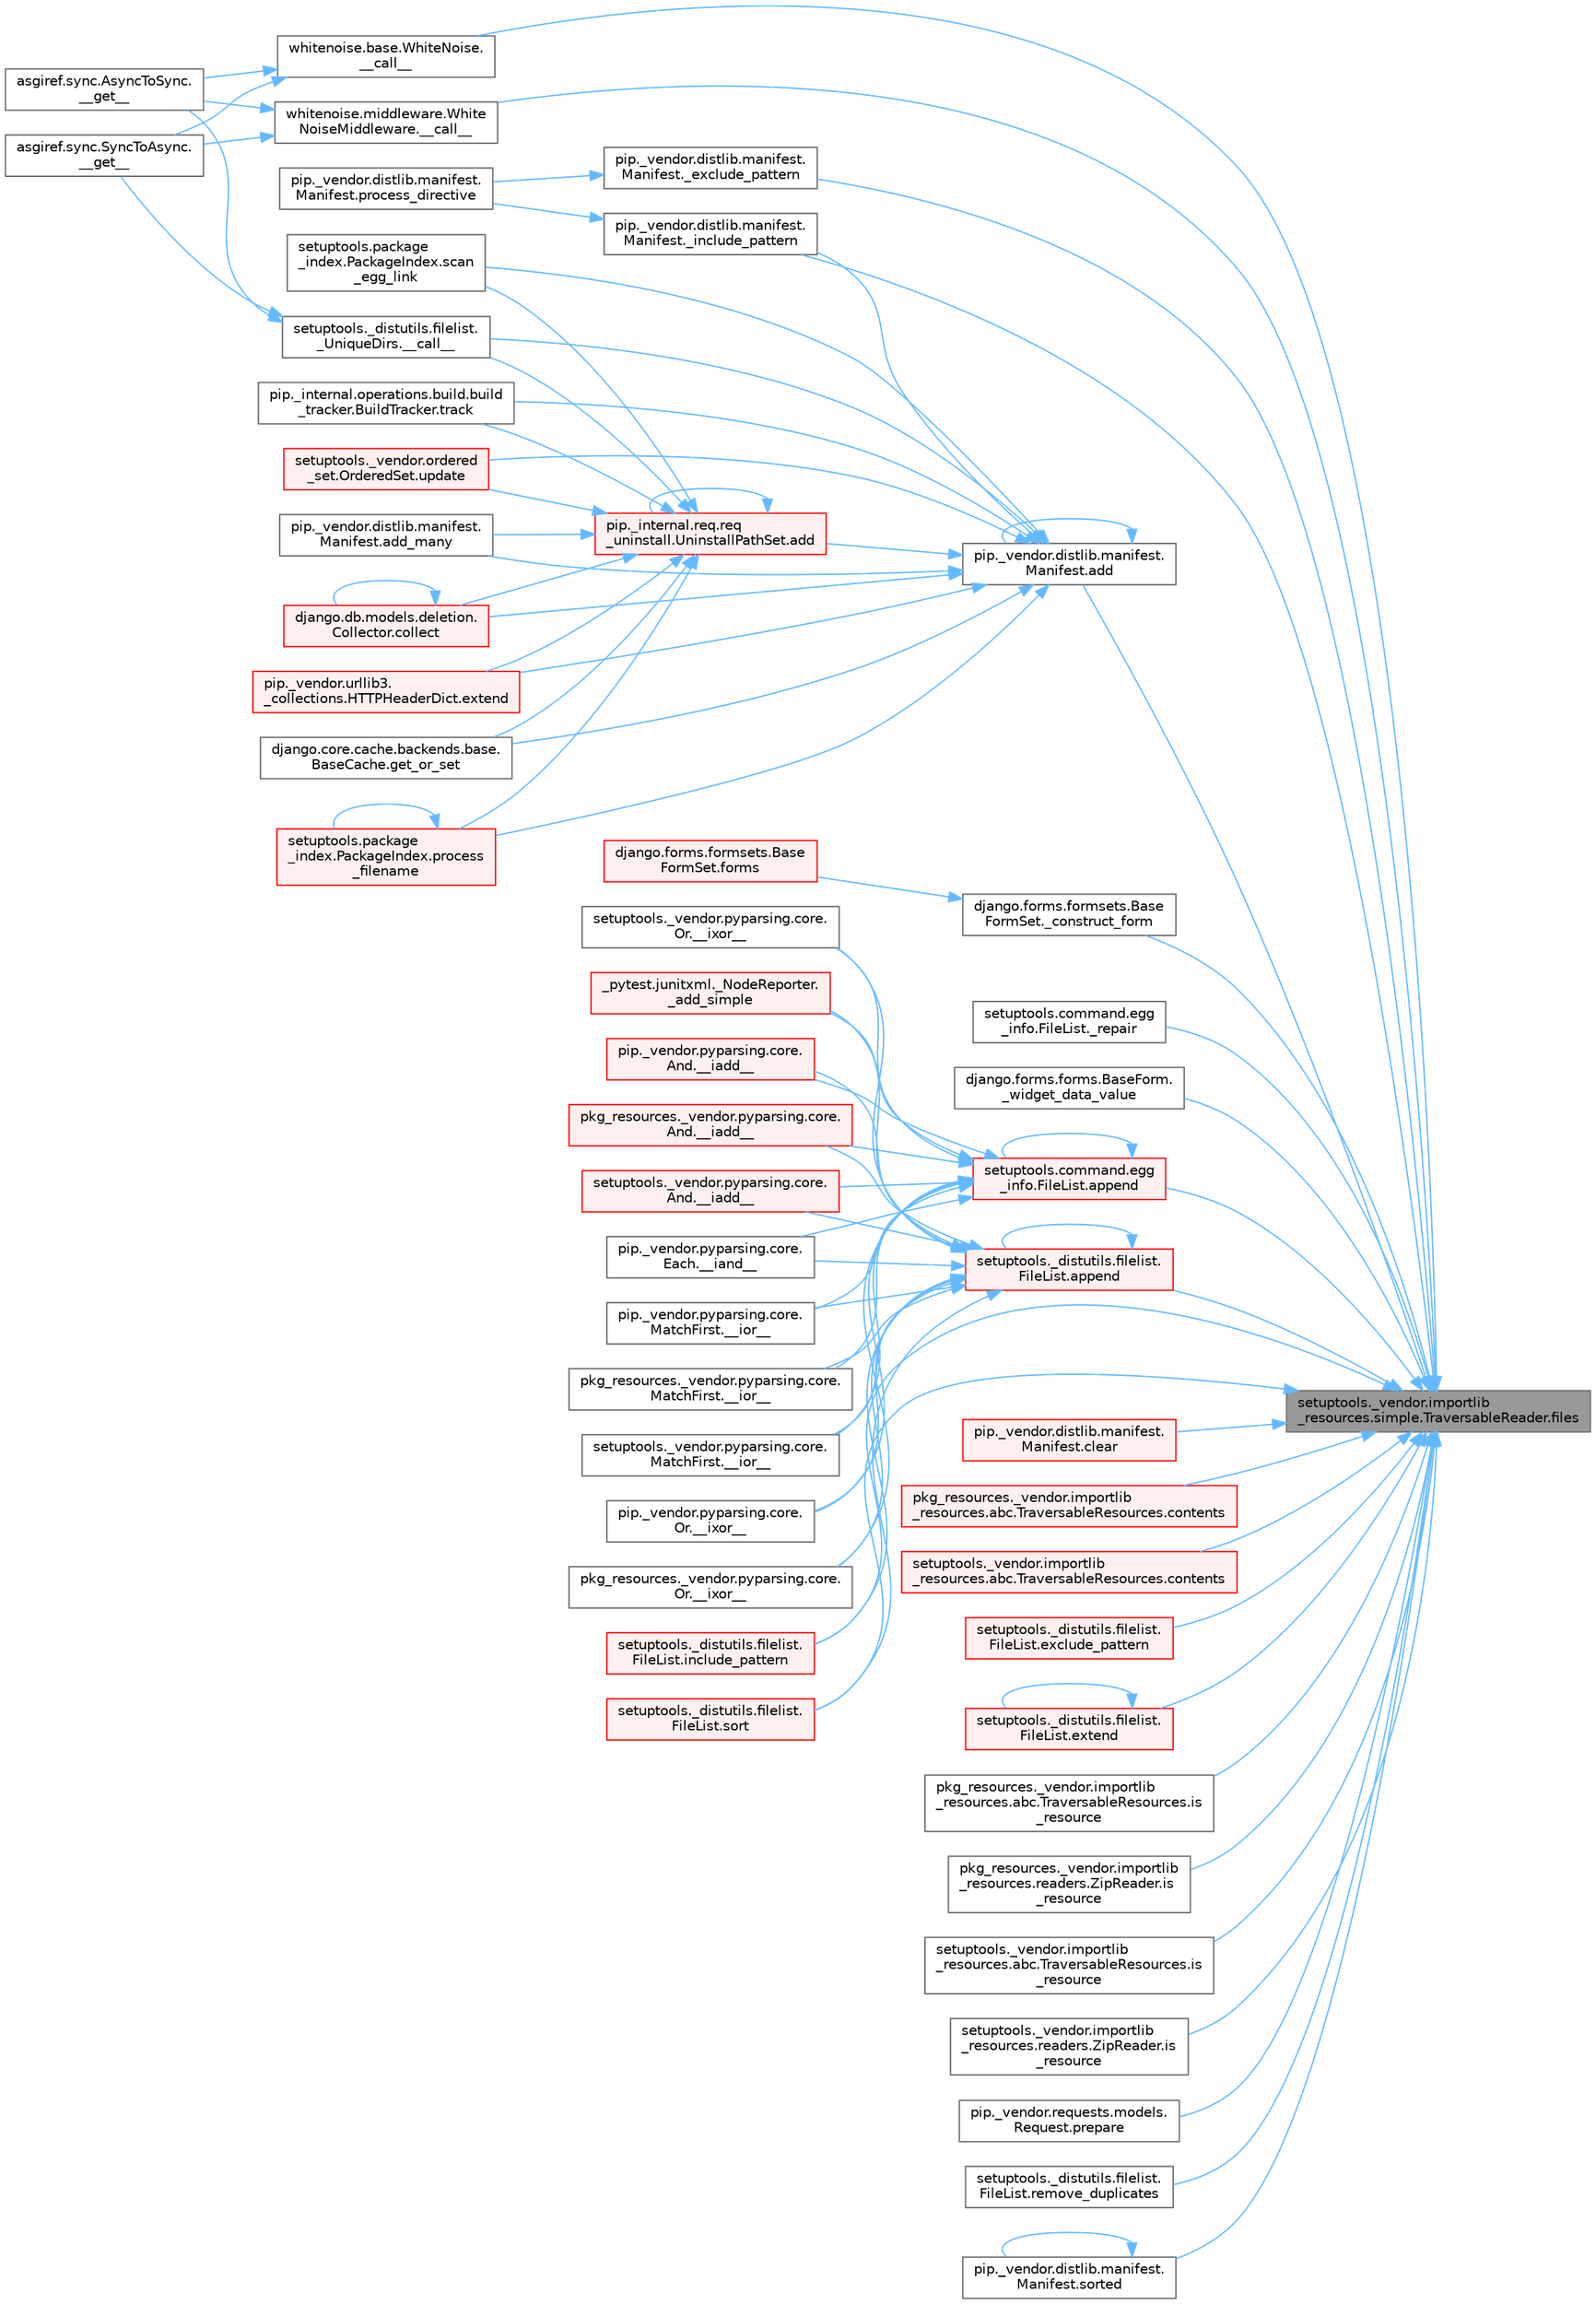 digraph "setuptools._vendor.importlib_resources.simple.TraversableReader.files"
{
 // LATEX_PDF_SIZE
  bgcolor="transparent";
  edge [fontname=Helvetica,fontsize=10,labelfontname=Helvetica,labelfontsize=10];
  node [fontname=Helvetica,fontsize=10,shape=box,height=0.2,width=0.4];
  rankdir="RL";
  Node1 [id="Node000001",label="setuptools._vendor.importlib\l_resources.simple.TraversableReader.files",height=0.2,width=0.4,color="gray40", fillcolor="grey60", style="filled", fontcolor="black",tooltip=" "];
  Node1 -> Node2 [id="edge1_Node000001_Node000002",dir="back",color="steelblue1",style="solid",tooltip=" "];
  Node2 [id="Node000002",label="whitenoise.base.WhiteNoise.\l__call__",height=0.2,width=0.4,color="grey40", fillcolor="white", style="filled",URL="$classwhitenoise_1_1base_1_1_white_noise.html#ab69ed09639e4ade9a92277a9b899da68",tooltip=" "];
  Node2 -> Node3 [id="edge2_Node000002_Node000003",dir="back",color="steelblue1",style="solid",tooltip=" "];
  Node3 [id="Node000003",label="asgiref.sync.AsyncToSync.\l__get__",height=0.2,width=0.4,color="grey40", fillcolor="white", style="filled",URL="$classasgiref_1_1sync_1_1_async_to_sync.html#a23e9ef7a73da98dad9e3f4e65846969b",tooltip=" "];
  Node2 -> Node4 [id="edge3_Node000002_Node000004",dir="back",color="steelblue1",style="solid",tooltip=" "];
  Node4 [id="Node000004",label="asgiref.sync.SyncToAsync.\l__get__",height=0.2,width=0.4,color="grey40", fillcolor="white", style="filled",URL="$classasgiref_1_1sync_1_1_sync_to_async.html#aebdfbe3f01079a529fd2f39810597381",tooltip=" "];
  Node1 -> Node5 [id="edge4_Node000001_Node000005",dir="back",color="steelblue1",style="solid",tooltip=" "];
  Node5 [id="Node000005",label="whitenoise.middleware.White\lNoiseMiddleware.__call__",height=0.2,width=0.4,color="grey40", fillcolor="white", style="filled",URL="$classwhitenoise_1_1middleware_1_1_white_noise_middleware.html#aa3f80045431a706769634ee0fc6ca9d1",tooltip=" "];
  Node5 -> Node3 [id="edge5_Node000005_Node000003",dir="back",color="steelblue1",style="solid",tooltip=" "];
  Node5 -> Node4 [id="edge6_Node000005_Node000004",dir="back",color="steelblue1",style="solid",tooltip=" "];
  Node1 -> Node6 [id="edge7_Node000001_Node000006",dir="back",color="steelblue1",style="solid",tooltip=" "];
  Node6 [id="Node000006",label="django.forms.formsets.Base\lFormSet._construct_form",height=0.2,width=0.4,color="grey40", fillcolor="white", style="filled",URL="$classdjango_1_1forms_1_1formsets_1_1_base_form_set.html#a4a92b0779a5f5964325e73f9c8521fe8",tooltip=" "];
  Node6 -> Node7 [id="edge8_Node000006_Node000007",dir="back",color="steelblue1",style="solid",tooltip=" "];
  Node7 [id="Node000007",label="django.forms.formsets.Base\lFormSet.forms",height=0.2,width=0.4,color="red", fillcolor="#FFF0F0", style="filled",URL="$classdjango_1_1forms_1_1formsets_1_1_base_form_set.html#a398234150267aa3c6dceaa20a7a507f1",tooltip=" "];
  Node1 -> Node707 [id="edge9_Node000001_Node000707",dir="back",color="steelblue1",style="solid",tooltip=" "];
  Node707 [id="Node000707",label="pip._vendor.distlib.manifest.\lManifest._exclude_pattern",height=0.2,width=0.4,color="grey40", fillcolor="white", style="filled",URL="$classpip_1_1__vendor_1_1distlib_1_1manifest_1_1_manifest.html#a4bd92bd408c6f080795a5c18bb2c6030",tooltip=" "];
  Node707 -> Node708 [id="edge10_Node000707_Node000708",dir="back",color="steelblue1",style="solid",tooltip=" "];
  Node708 [id="Node000708",label="pip._vendor.distlib.manifest.\lManifest.process_directive",height=0.2,width=0.4,color="grey40", fillcolor="white", style="filled",URL="$classpip_1_1__vendor_1_1distlib_1_1manifest_1_1_manifest.html#a9f44d6d6f47fad2d4fa9d780039d56da",tooltip=" "];
  Node1 -> Node709 [id="edge11_Node000001_Node000709",dir="back",color="steelblue1",style="solid",tooltip=" "];
  Node709 [id="Node000709",label="pip._vendor.distlib.manifest.\lManifest._include_pattern",height=0.2,width=0.4,color="grey40", fillcolor="white", style="filled",URL="$classpip_1_1__vendor_1_1distlib_1_1manifest_1_1_manifest.html#a4599dc42a99e1cee1644e6b2d97e7103",tooltip=" "];
  Node709 -> Node708 [id="edge12_Node000709_Node000708",dir="back",color="steelblue1",style="solid",tooltip=" "];
  Node1 -> Node710 [id="edge13_Node000001_Node000710",dir="back",color="steelblue1",style="solid",tooltip=" "];
  Node710 [id="Node000710",label="setuptools.command.egg\l_info.FileList._repair",height=0.2,width=0.4,color="grey40", fillcolor="white", style="filled",URL="$classsetuptools_1_1command_1_1egg__info_1_1_file_list.html#a2661dc70c72673701e1b6740b9cecc1e",tooltip=" "];
  Node1 -> Node107 [id="edge14_Node000001_Node000107",dir="back",color="steelblue1",style="solid",tooltip=" "];
  Node107 [id="Node000107",label="django.forms.forms.BaseForm.\l_widget_data_value",height=0.2,width=0.4,color="grey40", fillcolor="white", style="filled",URL="$classdjango_1_1forms_1_1forms_1_1_base_form.html#a237e69a267c76deaa1f2bb226b221391",tooltip=" "];
  Node1 -> Node711 [id="edge15_Node000001_Node000711",dir="back",color="steelblue1",style="solid",tooltip=" "];
  Node711 [id="Node000711",label="pip._vendor.distlib.manifest.\lManifest.add",height=0.2,width=0.4,color="grey40", fillcolor="white", style="filled",URL="$classpip_1_1__vendor_1_1distlib_1_1manifest_1_1_manifest.html#aae84ea0f83bcc2cbb7d5a31fc767120f",tooltip=" "];
  Node711 -> Node112 [id="edge16_Node000711_Node000112",dir="back",color="steelblue1",style="solid",tooltip=" "];
  Node112 [id="Node000112",label="setuptools._distutils.filelist.\l_UniqueDirs.__call__",height=0.2,width=0.4,color="grey40", fillcolor="white", style="filled",URL="$classsetuptools_1_1__distutils_1_1filelist_1_1___unique_dirs.html#ae93f93be227a359a5acb33f43588be38",tooltip=" "];
  Node112 -> Node3 [id="edge17_Node000112_Node000003",dir="back",color="steelblue1",style="solid",tooltip=" "];
  Node112 -> Node4 [id="edge18_Node000112_Node000004",dir="back",color="steelblue1",style="solid",tooltip=" "];
  Node711 -> Node709 [id="edge19_Node000711_Node000709",dir="back",color="steelblue1",style="solid",tooltip=" "];
  Node711 -> Node113 [id="edge20_Node000711_Node000113",dir="back",color="steelblue1",style="solid",tooltip=" "];
  Node113 [id="Node000113",label="pip._internal.req.req\l_uninstall.UninstallPathSet.add",height=0.2,width=0.4,color="red", fillcolor="#FFF0F0", style="filled",URL="$classpip_1_1__internal_1_1req_1_1req__uninstall_1_1_uninstall_path_set.html#ad34a919f45b9c89e6b0d59ec0d24ba4c",tooltip=" "];
  Node113 -> Node112 [id="edge21_Node000113_Node000112",dir="back",color="steelblue1",style="solid",tooltip=" "];
  Node113 -> Node113 [id="edge22_Node000113_Node000113",dir="back",color="steelblue1",style="solid",tooltip=" "];
  Node113 -> Node114 [id="edge23_Node000113_Node000114",dir="back",color="steelblue1",style="solid",tooltip=" "];
  Node114 [id="Node000114",label="pip._vendor.distlib.manifest.\lManifest.add_many",height=0.2,width=0.4,color="grey40", fillcolor="white", style="filled",URL="$classpip_1_1__vendor_1_1distlib_1_1manifest_1_1_manifest.html#aedd3a1430fdbbc656b0c203b798ad944",tooltip=" "];
  Node113 -> Node116 [id="edge24_Node000113_Node000116",dir="back",color="steelblue1",style="solid",tooltip=" "];
  Node116 [id="Node000116",label="django.db.models.deletion.\lCollector.collect",height=0.2,width=0.4,color="red", fillcolor="#FFF0F0", style="filled",URL="$classdjango_1_1db_1_1models_1_1deletion_1_1_collector.html#ae6d2a061dcb129755a51ced6ab45edad",tooltip=" "];
  Node116 -> Node116 [id="edge25_Node000116_Node000116",dir="back",color="steelblue1",style="solid",tooltip=" "];
  Node113 -> Node281 [id="edge26_Node000113_Node000281",dir="back",color="steelblue1",style="solid",tooltip=" "];
  Node281 [id="Node000281",label="pip._vendor.urllib3.\l_collections.HTTPHeaderDict.extend",height=0.2,width=0.4,color="red", fillcolor="#FFF0F0", style="filled",URL="$classpip_1_1__vendor_1_1urllib3_1_1__collections_1_1_h_t_t_p_header_dict.html#a2e1d7729c6ade1c90e37914063295d1f",tooltip=" "];
  Node113 -> Node712 [id="edge27_Node000113_Node000712",dir="back",color="steelblue1",style="solid",tooltip=" "];
  Node712 [id="Node000712",label="django.core.cache.backends.base.\lBaseCache.get_or_set",height=0.2,width=0.4,color="grey40", fillcolor="white", style="filled",URL="$classdjango_1_1core_1_1cache_1_1backends_1_1base_1_1_base_cache.html#ac478d532b4c2b74987f49ff8291e5343",tooltip=" "];
  Node113 -> Node713 [id="edge28_Node000113_Node000713",dir="back",color="steelblue1",style="solid",tooltip=" "];
  Node713 [id="Node000713",label="setuptools.package\l_index.PackageIndex.process\l_filename",height=0.2,width=0.4,color="red", fillcolor="#FFF0F0", style="filled",URL="$classsetuptools_1_1package__index_1_1_package_index.html#ab04da07ff3d457892f53ca1e671514cc",tooltip=" "];
  Node713 -> Node713 [id="edge29_Node000713_Node000713",dir="back",color="steelblue1",style="solid",tooltip=" "];
  Node113 -> Node722 [id="edge30_Node000113_Node000722",dir="back",color="steelblue1",style="solid",tooltip=" "];
  Node722 [id="Node000722",label="setuptools.package\l_index.PackageIndex.scan\l_egg_link",height=0.2,width=0.4,color="grey40", fillcolor="white", style="filled",URL="$classsetuptools_1_1package__index_1_1_package_index.html#a96dd6026fe8fc64412e12229e6188bc6",tooltip=" "];
  Node113 -> Node723 [id="edge31_Node000113_Node000723",dir="back",color="steelblue1",style="solid",tooltip=" "];
  Node723 [id="Node000723",label="pip._internal.operations.build.build\l_tracker.BuildTracker.track",height=0.2,width=0.4,color="grey40", fillcolor="white", style="filled",URL="$classpip_1_1__internal_1_1operations_1_1build_1_1build__tracker_1_1_build_tracker.html#a394d42a69664a5949488bfdfa79a8a1d",tooltip=" "];
  Node113 -> Node724 [id="edge32_Node000113_Node000724",dir="back",color="steelblue1",style="solid",tooltip=" "];
  Node724 [id="Node000724",label="setuptools._vendor.ordered\l_set.OrderedSet.update",height=0.2,width=0.4,color="red", fillcolor="#FFF0F0", style="filled",URL="$classsetuptools_1_1__vendor_1_1ordered__set_1_1_ordered_set.html#ad65452f0c741c86dce23bcba0a55c04e",tooltip=" "];
  Node711 -> Node711 [id="edge33_Node000711_Node000711",dir="back",color="steelblue1",style="solid",tooltip=" "];
  Node711 -> Node114 [id="edge34_Node000711_Node000114",dir="back",color="steelblue1",style="solid",tooltip=" "];
  Node711 -> Node116 [id="edge35_Node000711_Node000116",dir="back",color="steelblue1",style="solid",tooltip=" "];
  Node711 -> Node281 [id="edge36_Node000711_Node000281",dir="back",color="steelblue1",style="solid",tooltip=" "];
  Node711 -> Node712 [id="edge37_Node000711_Node000712",dir="back",color="steelblue1",style="solid",tooltip=" "];
  Node711 -> Node713 [id="edge38_Node000711_Node000713",dir="back",color="steelblue1",style="solid",tooltip=" "];
  Node711 -> Node722 [id="edge39_Node000711_Node000722",dir="back",color="steelblue1",style="solid",tooltip=" "];
  Node711 -> Node723 [id="edge40_Node000711_Node000723",dir="back",color="steelblue1",style="solid",tooltip=" "];
  Node711 -> Node724 [id="edge41_Node000711_Node000724",dir="back",color="steelblue1",style="solid",tooltip=" "];
  Node1 -> Node725 [id="edge42_Node000001_Node000725",dir="back",color="steelblue1",style="solid",tooltip=" "];
  Node725 [id="Node000725",label="setuptools._distutils.filelist.\lFileList.append",height=0.2,width=0.4,color="red", fillcolor="#FFF0F0", style="filled",URL="$classsetuptools_1_1__distutils_1_1filelist_1_1_file_list.html#aa9ee6398f54c690ec1af5df79fb1fbac",tooltip=" "];
  Node725 -> Node726 [id="edge43_Node000725_Node000726",dir="back",color="steelblue1",style="solid",tooltip=" "];
  Node726 [id="Node000726",label="pip._vendor.pyparsing.core.\lAnd.__iadd__",height=0.2,width=0.4,color="red", fillcolor="#FFF0F0", style="filled",URL="$classpip_1_1__vendor_1_1pyparsing_1_1core_1_1_and.html#a95acc8d227938acc37737c38dedc21ae",tooltip=" "];
  Node725 -> Node730 [id="edge44_Node000725_Node000730",dir="back",color="steelblue1",style="solid",tooltip=" "];
  Node730 [id="Node000730",label="pkg_resources._vendor.pyparsing.core.\lAnd.__iadd__",height=0.2,width=0.4,color="red", fillcolor="#FFF0F0", style="filled",URL="$classpkg__resources_1_1__vendor_1_1pyparsing_1_1core_1_1_and.html#a3518d567360a52cd23673c05d57da5ec",tooltip=" "];
  Node725 -> Node731 [id="edge45_Node000725_Node000731",dir="back",color="steelblue1",style="solid",tooltip=" "];
  Node731 [id="Node000731",label="setuptools._vendor.pyparsing.core.\lAnd.__iadd__",height=0.2,width=0.4,color="red", fillcolor="#FFF0F0", style="filled",URL="$classsetuptools_1_1__vendor_1_1pyparsing_1_1core_1_1_and.html#ae5d5acd18921d1ec46dfdb9ab9dd9a79",tooltip=" "];
  Node725 -> Node732 [id="edge46_Node000725_Node000732",dir="back",color="steelblue1",style="solid",tooltip=" "];
  Node732 [id="Node000732",label="pip._vendor.pyparsing.core.\lEach.__iand__",height=0.2,width=0.4,color="grey40", fillcolor="white", style="filled",URL="$classpip_1_1__vendor_1_1pyparsing_1_1core_1_1_each.html#a1d27b3e9e2bc5b807febd382a9439497",tooltip=" "];
  Node725 -> Node733 [id="edge47_Node000725_Node000733",dir="back",color="steelblue1",style="solid",tooltip=" "];
  Node733 [id="Node000733",label="pip._vendor.pyparsing.core.\lMatchFirst.__ior__",height=0.2,width=0.4,color="grey40", fillcolor="white", style="filled",URL="$classpip_1_1__vendor_1_1pyparsing_1_1core_1_1_match_first.html#ad0838e82fc3e9833a6c81c7a63e030d9",tooltip=" "];
  Node725 -> Node734 [id="edge48_Node000725_Node000734",dir="back",color="steelblue1",style="solid",tooltip=" "];
  Node734 [id="Node000734",label="pkg_resources._vendor.pyparsing.core.\lMatchFirst.__ior__",height=0.2,width=0.4,color="grey40", fillcolor="white", style="filled",URL="$classpkg__resources_1_1__vendor_1_1pyparsing_1_1core_1_1_match_first.html#a58dab88aff8bd3218094f602fbc265f7",tooltip=" "];
  Node725 -> Node735 [id="edge49_Node000725_Node000735",dir="back",color="steelblue1",style="solid",tooltip=" "];
  Node735 [id="Node000735",label="setuptools._vendor.pyparsing.core.\lMatchFirst.__ior__",height=0.2,width=0.4,color="grey40", fillcolor="white", style="filled",URL="$classsetuptools_1_1__vendor_1_1pyparsing_1_1core_1_1_match_first.html#a52ca6c6dcade163b72b05e8a4be07986",tooltip=" "];
  Node725 -> Node736 [id="edge50_Node000725_Node000736",dir="back",color="steelblue1",style="solid",tooltip=" "];
  Node736 [id="Node000736",label="pip._vendor.pyparsing.core.\lOr.__ixor__",height=0.2,width=0.4,color="grey40", fillcolor="white", style="filled",URL="$classpip_1_1__vendor_1_1pyparsing_1_1core_1_1_or.html#a3e25cc44ee800ddd31da17c2aba1439c",tooltip=" "];
  Node725 -> Node737 [id="edge51_Node000725_Node000737",dir="back",color="steelblue1",style="solid",tooltip=" "];
  Node737 [id="Node000737",label="pkg_resources._vendor.pyparsing.core.\lOr.__ixor__",height=0.2,width=0.4,color="grey40", fillcolor="white", style="filled",URL="$classpkg__resources_1_1__vendor_1_1pyparsing_1_1core_1_1_or.html#a816506d6b6cd56e49e24955f5b3ebb1f",tooltip=" "];
  Node725 -> Node738 [id="edge52_Node000725_Node000738",dir="back",color="steelblue1",style="solid",tooltip=" "];
  Node738 [id="Node000738",label="setuptools._vendor.pyparsing.core.\lOr.__ixor__",height=0.2,width=0.4,color="grey40", fillcolor="white", style="filled",URL="$classsetuptools_1_1__vendor_1_1pyparsing_1_1core_1_1_or.html#a3ec14f79774e3ecd53a5db54b830a8c9",tooltip=" "];
  Node725 -> Node739 [id="edge53_Node000725_Node000739",dir="back",color="steelblue1",style="solid",tooltip=" "];
  Node739 [id="Node000739",label="_pytest.junitxml._NodeReporter.\l_add_simple",height=0.2,width=0.4,color="red", fillcolor="#FFF0F0", style="filled",URL="$class__pytest_1_1junitxml_1_1___node_reporter.html#a4391acb1ac84356509d35b7f19e9ed05",tooltip=" "];
  Node725 -> Node725 [id="edge54_Node000725_Node000725",dir="back",color="steelblue1",style="solid",tooltip=" "];
  Node725 -> Node847 [id="edge55_Node000725_Node000847",dir="back",color="steelblue1",style="solid",tooltip=" "];
  Node847 [id="Node000847",label="setuptools._distutils.filelist.\lFileList.include_pattern",height=0.2,width=0.4,color="red", fillcolor="#FFF0F0", style="filled",URL="$classsetuptools_1_1__distutils_1_1filelist_1_1_file_list.html#ae9fe5a8142554ed017ad8c30fec0013d",tooltip=" "];
  Node725 -> Node854 [id="edge56_Node000725_Node000854",dir="back",color="steelblue1",style="solid",tooltip=" "];
  Node854 [id="Node000854",label="setuptools._distutils.filelist.\lFileList.sort",height=0.2,width=0.4,color="red", fillcolor="#FFF0F0", style="filled",URL="$classsetuptools_1_1__distutils_1_1filelist_1_1_file_list.html#a22aca338a56171f45d6a8f9e7abe6498",tooltip=" "];
  Node1 -> Node836 [id="edge57_Node000001_Node000836",dir="back",color="steelblue1",style="solid",tooltip=" "];
  Node836 [id="Node000836",label="setuptools.command.egg\l_info.FileList.append",height=0.2,width=0.4,color="red", fillcolor="#FFF0F0", style="filled",URL="$classsetuptools_1_1command_1_1egg__info_1_1_file_list.html#a824a1cbf2a36d3079c6f24506056cf44",tooltip=" "];
  Node836 -> Node726 [id="edge58_Node000836_Node000726",dir="back",color="steelblue1",style="solid",tooltip=" "];
  Node836 -> Node730 [id="edge59_Node000836_Node000730",dir="back",color="steelblue1",style="solid",tooltip=" "];
  Node836 -> Node731 [id="edge60_Node000836_Node000731",dir="back",color="steelblue1",style="solid",tooltip=" "];
  Node836 -> Node732 [id="edge61_Node000836_Node000732",dir="back",color="steelblue1",style="solid",tooltip=" "];
  Node836 -> Node733 [id="edge62_Node000836_Node000733",dir="back",color="steelblue1",style="solid",tooltip=" "];
  Node836 -> Node734 [id="edge63_Node000836_Node000734",dir="back",color="steelblue1",style="solid",tooltip=" "];
  Node836 -> Node735 [id="edge64_Node000836_Node000735",dir="back",color="steelblue1",style="solid",tooltip=" "];
  Node836 -> Node736 [id="edge65_Node000836_Node000736",dir="back",color="steelblue1",style="solid",tooltip=" "];
  Node836 -> Node737 [id="edge66_Node000836_Node000737",dir="back",color="steelblue1",style="solid",tooltip=" "];
  Node836 -> Node738 [id="edge67_Node000836_Node000738",dir="back",color="steelblue1",style="solid",tooltip=" "];
  Node836 -> Node739 [id="edge68_Node000836_Node000739",dir="back",color="steelblue1",style="solid",tooltip=" "];
  Node836 -> Node836 [id="edge69_Node000836_Node000836",dir="back",color="steelblue1",style="solid",tooltip=" "];
  Node1 -> Node839 [id="edge70_Node000001_Node000839",dir="back",color="steelblue1",style="solid",tooltip=" "];
  Node839 [id="Node000839",label="pip._vendor.distlib.manifest.\lManifest.clear",height=0.2,width=0.4,color="red", fillcolor="#FFF0F0", style="filled",URL="$classpip_1_1__vendor_1_1distlib_1_1manifest_1_1_manifest.html#a415875ee7b2fe97d61f871a97e4ca891",tooltip=" "];
  Node1 -> Node840 [id="edge71_Node000001_Node000840",dir="back",color="steelblue1",style="solid",tooltip=" "];
  Node840 [id="Node000840",label="pkg_resources._vendor.importlib\l_resources.abc.TraversableResources.contents",height=0.2,width=0.4,color="red", fillcolor="#FFF0F0", style="filled",URL="$classpkg__resources_1_1__vendor_1_1importlib__resources_1_1abc_1_1_traversable_resources.html#a4c7bc89bdda181437b356630cc15d1af",tooltip=" "];
  Node1 -> Node843 [id="edge72_Node000001_Node000843",dir="back",color="steelblue1",style="solid",tooltip=" "];
  Node843 [id="Node000843",label="setuptools._vendor.importlib\l_resources.abc.TraversableResources.contents",height=0.2,width=0.4,color="red", fillcolor="#FFF0F0", style="filled",URL="$classsetuptools_1_1__vendor_1_1importlib__resources_1_1abc_1_1_traversable_resources.html#a2a1d7f62d641d51c6eec626045ff3b7a",tooltip=" "];
  Node1 -> Node844 [id="edge73_Node000001_Node000844",dir="back",color="steelblue1",style="solid",tooltip=" "];
  Node844 [id="Node000844",label="setuptools._distutils.filelist.\lFileList.exclude_pattern",height=0.2,width=0.4,color="red", fillcolor="#FFF0F0", style="filled",URL="$classsetuptools_1_1__distutils_1_1filelist_1_1_file_list.html#aff56d4a96467b8946dbe075f15525723",tooltip=" "];
  Node1 -> Node846 [id="edge74_Node000001_Node000846",dir="back",color="steelblue1",style="solid",tooltip=" "];
  Node846 [id="Node000846",label="setuptools._distutils.filelist.\lFileList.extend",height=0.2,width=0.4,color="red", fillcolor="#FFF0F0", style="filled",URL="$classsetuptools_1_1__distutils_1_1filelist_1_1_file_list.html#afbb5d33eba4b305a48c0864d954956a4",tooltip=" "];
  Node846 -> Node846 [id="edge75_Node000846_Node000846",dir="back",color="steelblue1",style="solid",tooltip=" "];
  Node1 -> Node847 [id="edge76_Node000001_Node000847",dir="back",color="steelblue1",style="solid",tooltip=" "];
  Node1 -> Node848 [id="edge77_Node000001_Node000848",dir="back",color="steelblue1",style="solid",tooltip=" "];
  Node848 [id="Node000848",label="pkg_resources._vendor.importlib\l_resources.abc.TraversableResources.is\l_resource",height=0.2,width=0.4,color="grey40", fillcolor="white", style="filled",URL="$classpkg__resources_1_1__vendor_1_1importlib__resources_1_1abc_1_1_traversable_resources.html#a789d062cffab3aec616ee597e9f20158",tooltip=" "];
  Node1 -> Node849 [id="edge78_Node000001_Node000849",dir="back",color="steelblue1",style="solid",tooltip=" "];
  Node849 [id="Node000849",label="pkg_resources._vendor.importlib\l_resources.readers.ZipReader.is\l_resource",height=0.2,width=0.4,color="grey40", fillcolor="white", style="filled",URL="$classpkg__resources_1_1__vendor_1_1importlib__resources_1_1readers_1_1_zip_reader.html#ad9dd30a99935c571aea05020f936547d",tooltip=" "];
  Node1 -> Node850 [id="edge79_Node000001_Node000850",dir="back",color="steelblue1",style="solid",tooltip=" "];
  Node850 [id="Node000850",label="setuptools._vendor.importlib\l_resources.abc.TraversableResources.is\l_resource",height=0.2,width=0.4,color="grey40", fillcolor="white", style="filled",URL="$classsetuptools_1_1__vendor_1_1importlib__resources_1_1abc_1_1_traversable_resources.html#a14d5a3f5d5a3a453bf69683df8c3f6f6",tooltip=" "];
  Node1 -> Node851 [id="edge80_Node000001_Node000851",dir="back",color="steelblue1",style="solid",tooltip=" "];
  Node851 [id="Node000851",label="setuptools._vendor.importlib\l_resources.readers.ZipReader.is\l_resource",height=0.2,width=0.4,color="grey40", fillcolor="white", style="filled",URL="$classsetuptools_1_1__vendor_1_1importlib__resources_1_1readers_1_1_zip_reader.html#af50ce280fd2952069d47a7bc7670d7e1",tooltip=" "];
  Node1 -> Node852 [id="edge81_Node000001_Node000852",dir="back",color="steelblue1",style="solid",tooltip=" "];
  Node852 [id="Node000852",label="pip._vendor.requests.models.\lRequest.prepare",height=0.2,width=0.4,color="grey40", fillcolor="white", style="filled",URL="$classpip_1_1__vendor_1_1requests_1_1models_1_1_request.html#a521f9d64b1ea263abc8fb0c3f957b2ab",tooltip=" "];
  Node1 -> Node853 [id="edge82_Node000001_Node000853",dir="back",color="steelblue1",style="solid",tooltip=" "];
  Node853 [id="Node000853",label="setuptools._distutils.filelist.\lFileList.remove_duplicates",height=0.2,width=0.4,color="grey40", fillcolor="white", style="filled",URL="$classsetuptools_1_1__distutils_1_1filelist_1_1_file_list.html#a52bd4da0e3a5199cbc6b921965cef2d3",tooltip=" "];
  Node1 -> Node854 [id="edge83_Node000001_Node000854",dir="back",color="steelblue1",style="solid",tooltip=" "];
  Node1 -> Node2112 [id="edge84_Node000001_Node002112",dir="back",color="steelblue1",style="solid",tooltip=" "];
  Node2112 [id="Node002112",label="pip._vendor.distlib.manifest.\lManifest.sorted",height=0.2,width=0.4,color="grey40", fillcolor="white", style="filled",URL="$classpip_1_1__vendor_1_1distlib_1_1manifest_1_1_manifest.html#a5d52796ec0da0284e13756b60934b972",tooltip=" "];
  Node2112 -> Node2112 [id="edge85_Node002112_Node002112",dir="back",color="steelblue1",style="solid",tooltip=" "];
}
